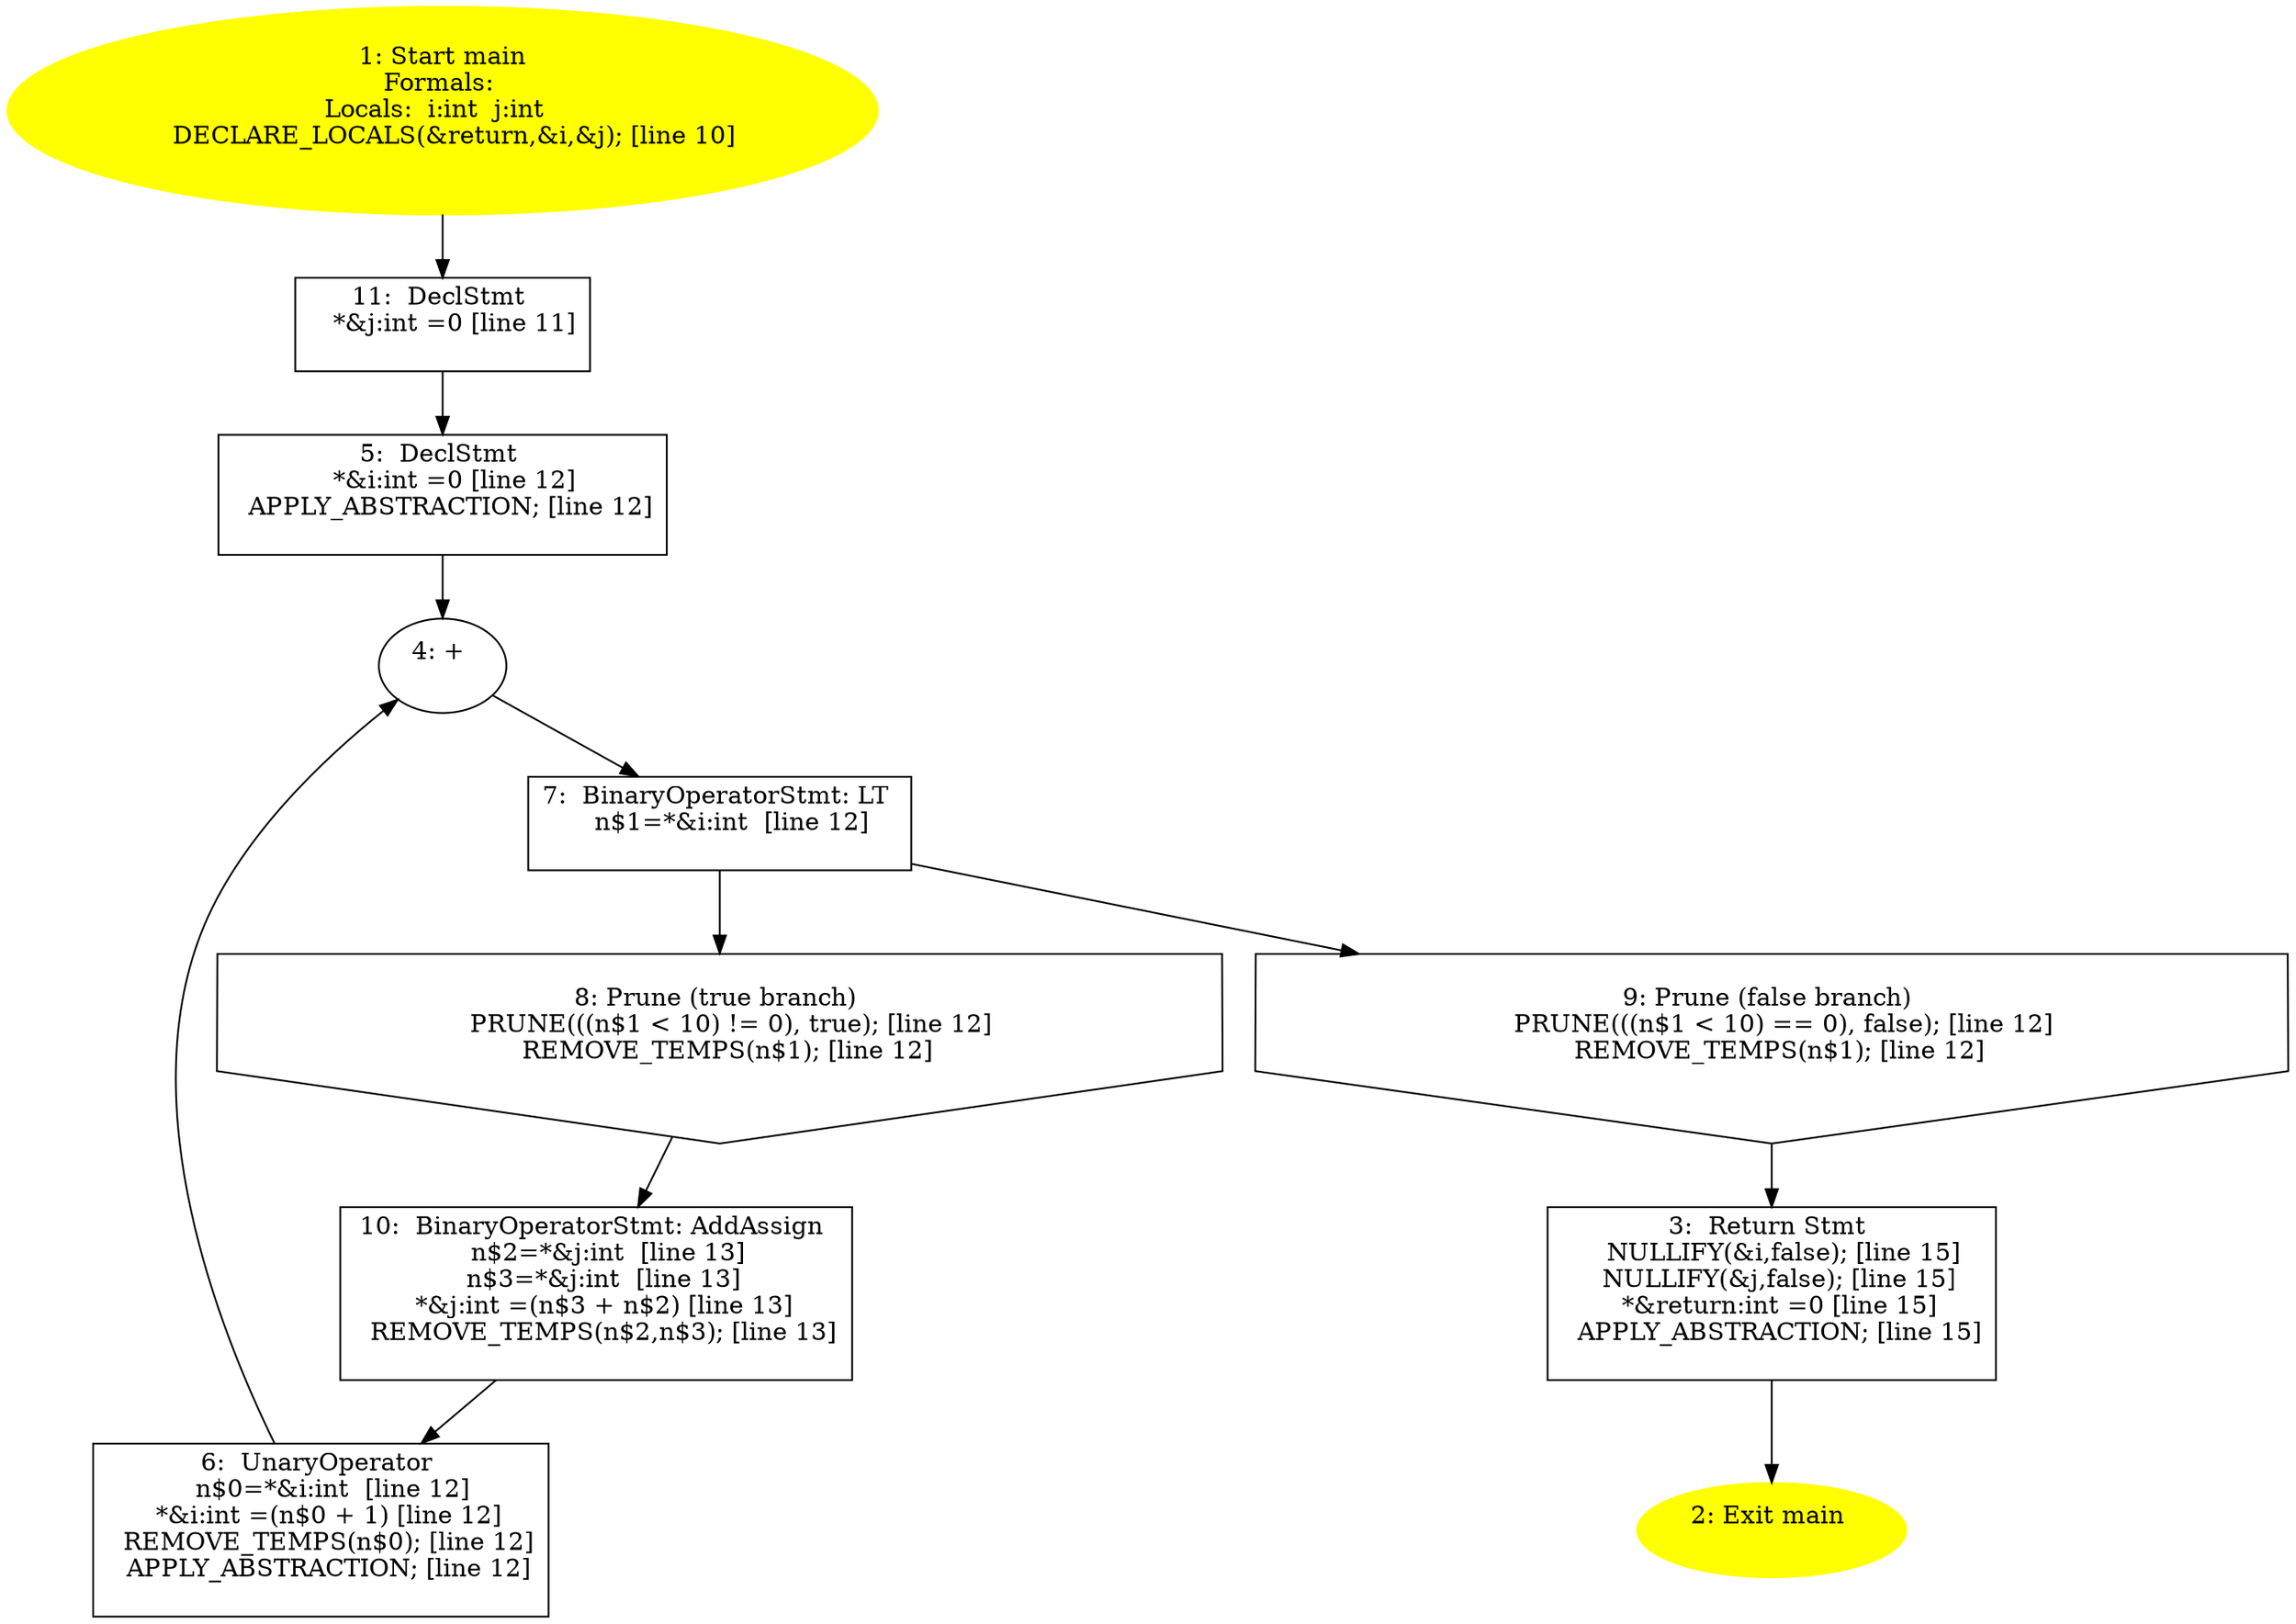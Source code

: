 digraph iCFG {
11 [label="11:  DeclStmt \n   *&j:int =0 [line 11]\n " shape="box"]
	

	 11 -> 5 ;
10 [label="10:  BinaryOperatorStmt: AddAssign \n   n$2=*&j:int  [line 13]\n  n$3=*&j:int  [line 13]\n  *&j:int =(n$3 + n$2) [line 13]\n  REMOVE_TEMPS(n$2,n$3); [line 13]\n " shape="box"]
	

	 10 -> 6 ;
9 [label="9: Prune (false branch) \n   PRUNE(((n$1 < 10) == 0), false); [line 12]\n  REMOVE_TEMPS(n$1); [line 12]\n " shape="invhouse"]
	

	 9 -> 3 ;
8 [label="8: Prune (true branch) \n   PRUNE(((n$1 < 10) != 0), true); [line 12]\n  REMOVE_TEMPS(n$1); [line 12]\n " shape="invhouse"]
	

	 8 -> 10 ;
7 [label="7:  BinaryOperatorStmt: LT \n   n$1=*&i:int  [line 12]\n " shape="box"]
	

	 7 -> 8 ;
	 7 -> 9 ;
6 [label="6:  UnaryOperator \n   n$0=*&i:int  [line 12]\n  *&i:int =(n$0 + 1) [line 12]\n  REMOVE_TEMPS(n$0); [line 12]\n  APPLY_ABSTRACTION; [line 12]\n " shape="box"]
	

	 6 -> 4 ;
5 [label="5:  DeclStmt \n   *&i:int =0 [line 12]\n  APPLY_ABSTRACTION; [line 12]\n " shape="box"]
	

	 5 -> 4 ;
4 [label="4: + \n  " ]
	

	 4 -> 7 ;
3 [label="3:  Return Stmt \n   NULLIFY(&i,false); [line 15]\n  NULLIFY(&j,false); [line 15]\n  *&return:int =0 [line 15]\n  APPLY_ABSTRACTION; [line 15]\n " shape="box"]
	

	 3 -> 2 ;
2 [label="2: Exit main \n  " color=yellow style=filled]
	

1 [label="1: Start main\nFormals: \nLocals:  i:int  j:int  \n   DECLARE_LOCALS(&return,&i,&j); [line 10]\n " color=yellow style=filled]
	

	 1 -> 11 ;
}
